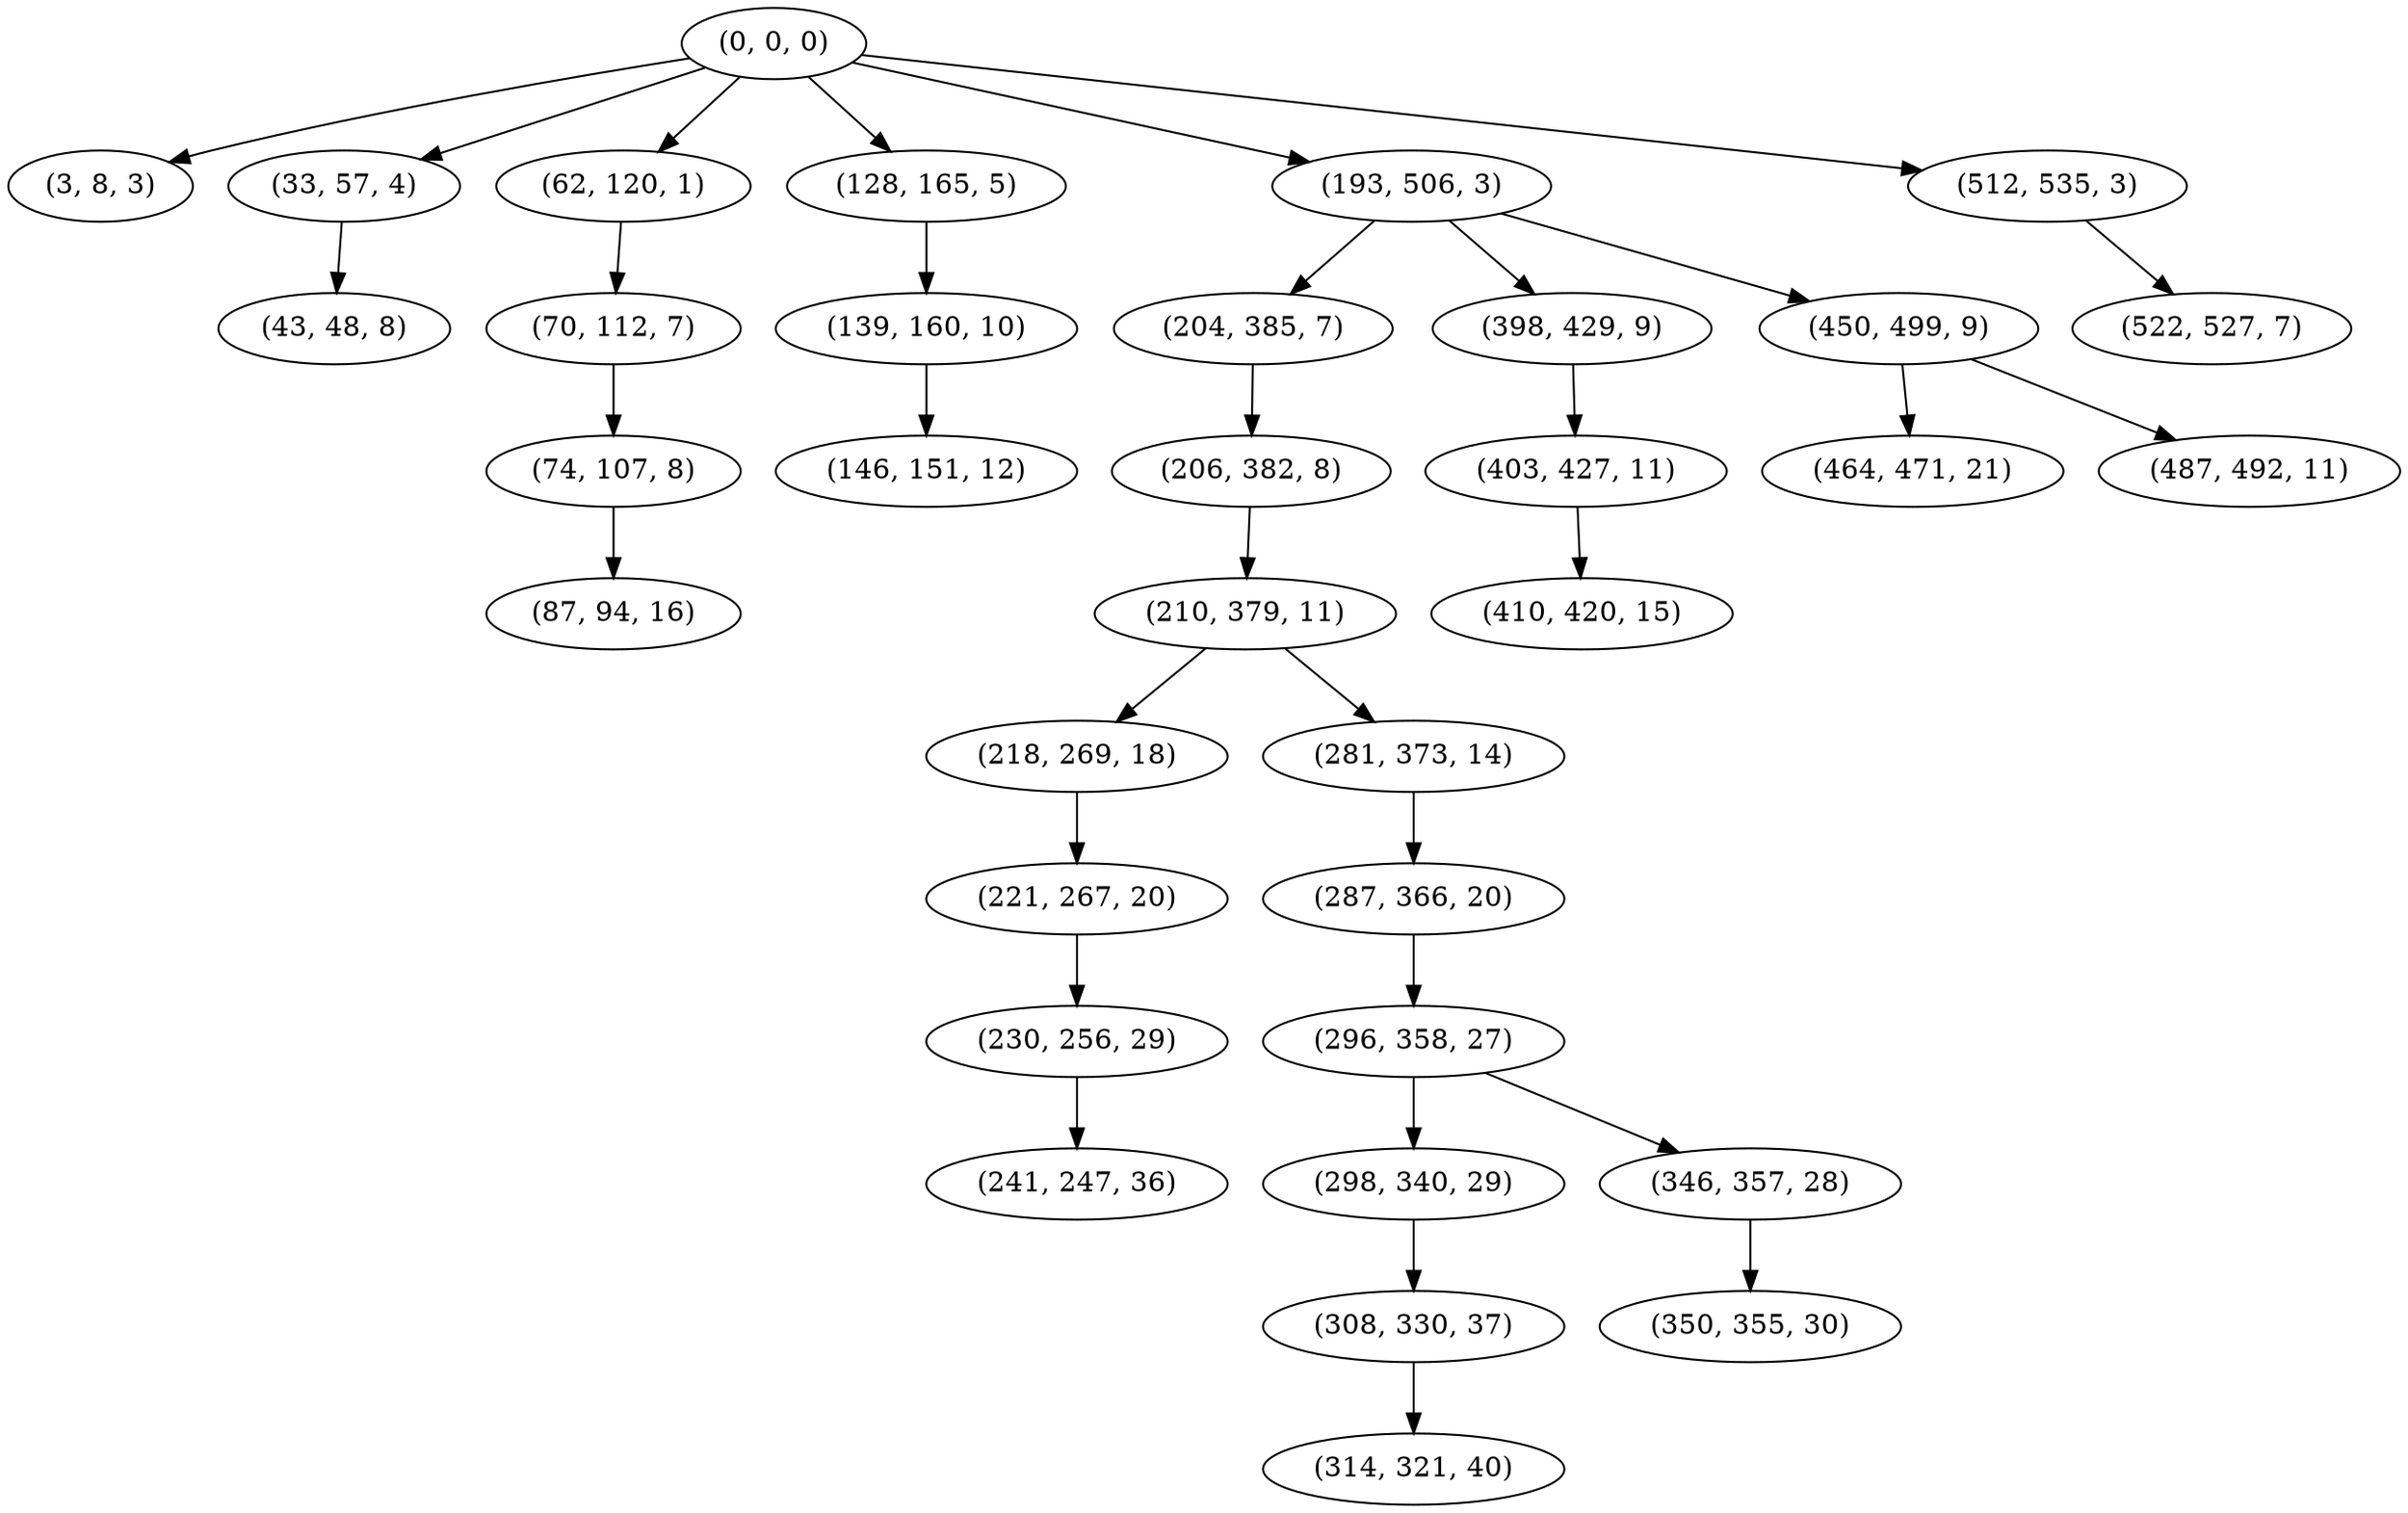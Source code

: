 digraph tree {
    "(0, 0, 0)";
    "(3, 8, 3)";
    "(33, 57, 4)";
    "(43, 48, 8)";
    "(62, 120, 1)";
    "(70, 112, 7)";
    "(74, 107, 8)";
    "(87, 94, 16)";
    "(128, 165, 5)";
    "(139, 160, 10)";
    "(146, 151, 12)";
    "(193, 506, 3)";
    "(204, 385, 7)";
    "(206, 382, 8)";
    "(210, 379, 11)";
    "(218, 269, 18)";
    "(221, 267, 20)";
    "(230, 256, 29)";
    "(241, 247, 36)";
    "(281, 373, 14)";
    "(287, 366, 20)";
    "(296, 358, 27)";
    "(298, 340, 29)";
    "(308, 330, 37)";
    "(314, 321, 40)";
    "(346, 357, 28)";
    "(350, 355, 30)";
    "(398, 429, 9)";
    "(403, 427, 11)";
    "(410, 420, 15)";
    "(450, 499, 9)";
    "(464, 471, 21)";
    "(487, 492, 11)";
    "(512, 535, 3)";
    "(522, 527, 7)";
    "(0, 0, 0)" -> "(3, 8, 3)";
    "(0, 0, 0)" -> "(33, 57, 4)";
    "(0, 0, 0)" -> "(62, 120, 1)";
    "(0, 0, 0)" -> "(128, 165, 5)";
    "(0, 0, 0)" -> "(193, 506, 3)";
    "(0, 0, 0)" -> "(512, 535, 3)";
    "(33, 57, 4)" -> "(43, 48, 8)";
    "(62, 120, 1)" -> "(70, 112, 7)";
    "(70, 112, 7)" -> "(74, 107, 8)";
    "(74, 107, 8)" -> "(87, 94, 16)";
    "(128, 165, 5)" -> "(139, 160, 10)";
    "(139, 160, 10)" -> "(146, 151, 12)";
    "(193, 506, 3)" -> "(204, 385, 7)";
    "(193, 506, 3)" -> "(398, 429, 9)";
    "(193, 506, 3)" -> "(450, 499, 9)";
    "(204, 385, 7)" -> "(206, 382, 8)";
    "(206, 382, 8)" -> "(210, 379, 11)";
    "(210, 379, 11)" -> "(218, 269, 18)";
    "(210, 379, 11)" -> "(281, 373, 14)";
    "(218, 269, 18)" -> "(221, 267, 20)";
    "(221, 267, 20)" -> "(230, 256, 29)";
    "(230, 256, 29)" -> "(241, 247, 36)";
    "(281, 373, 14)" -> "(287, 366, 20)";
    "(287, 366, 20)" -> "(296, 358, 27)";
    "(296, 358, 27)" -> "(298, 340, 29)";
    "(296, 358, 27)" -> "(346, 357, 28)";
    "(298, 340, 29)" -> "(308, 330, 37)";
    "(308, 330, 37)" -> "(314, 321, 40)";
    "(346, 357, 28)" -> "(350, 355, 30)";
    "(398, 429, 9)" -> "(403, 427, 11)";
    "(403, 427, 11)" -> "(410, 420, 15)";
    "(450, 499, 9)" -> "(464, 471, 21)";
    "(450, 499, 9)" -> "(487, 492, 11)";
    "(512, 535, 3)" -> "(522, 527, 7)";
}
